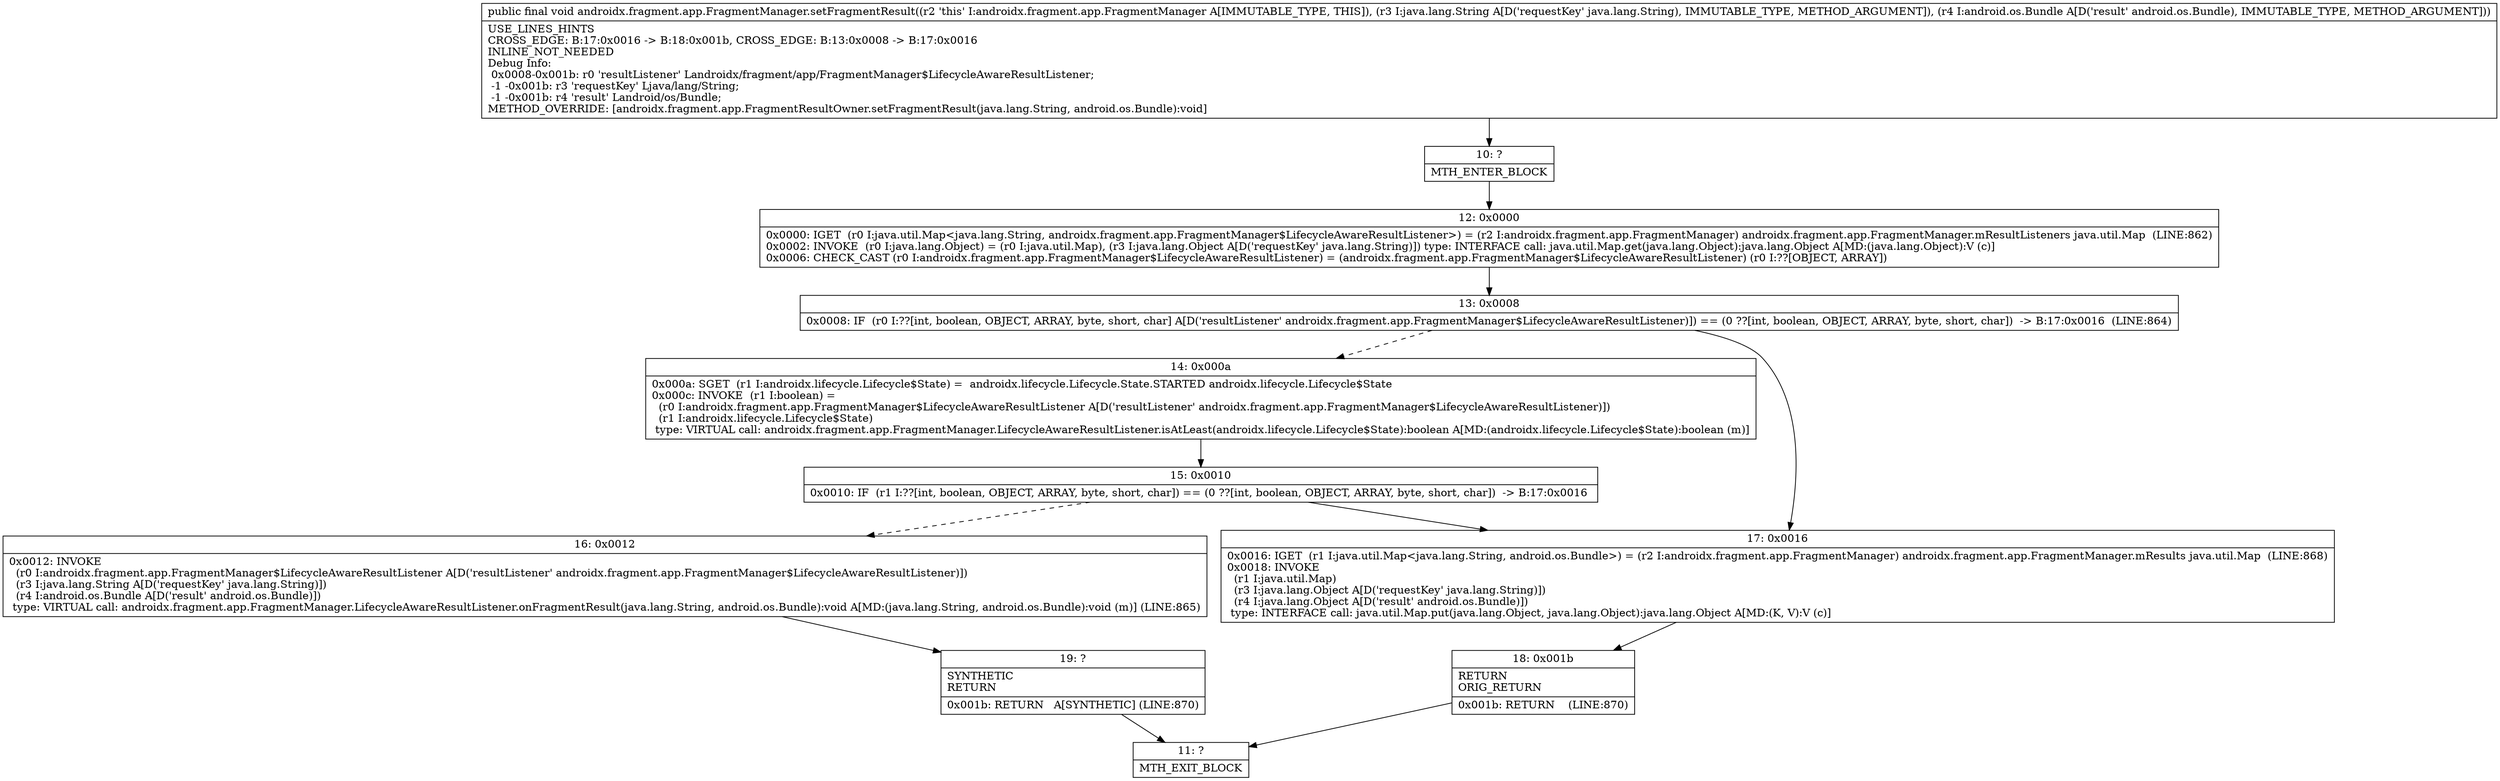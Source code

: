 digraph "CFG forandroidx.fragment.app.FragmentManager.setFragmentResult(Ljava\/lang\/String;Landroid\/os\/Bundle;)V" {
Node_10 [shape=record,label="{10\:\ ?|MTH_ENTER_BLOCK\l}"];
Node_12 [shape=record,label="{12\:\ 0x0000|0x0000: IGET  (r0 I:java.util.Map\<java.lang.String, androidx.fragment.app.FragmentManager$LifecycleAwareResultListener\>) = (r2 I:androidx.fragment.app.FragmentManager) androidx.fragment.app.FragmentManager.mResultListeners java.util.Map  (LINE:862)\l0x0002: INVOKE  (r0 I:java.lang.Object) = (r0 I:java.util.Map), (r3 I:java.lang.Object A[D('requestKey' java.lang.String)]) type: INTERFACE call: java.util.Map.get(java.lang.Object):java.lang.Object A[MD:(java.lang.Object):V (c)]\l0x0006: CHECK_CAST (r0 I:androidx.fragment.app.FragmentManager$LifecycleAwareResultListener) = (androidx.fragment.app.FragmentManager$LifecycleAwareResultListener) (r0 I:??[OBJECT, ARRAY]) \l}"];
Node_13 [shape=record,label="{13\:\ 0x0008|0x0008: IF  (r0 I:??[int, boolean, OBJECT, ARRAY, byte, short, char] A[D('resultListener' androidx.fragment.app.FragmentManager$LifecycleAwareResultListener)]) == (0 ??[int, boolean, OBJECT, ARRAY, byte, short, char])  \-\> B:17:0x0016  (LINE:864)\l}"];
Node_14 [shape=record,label="{14\:\ 0x000a|0x000a: SGET  (r1 I:androidx.lifecycle.Lifecycle$State) =  androidx.lifecycle.Lifecycle.State.STARTED androidx.lifecycle.Lifecycle$State \l0x000c: INVOKE  (r1 I:boolean) = \l  (r0 I:androidx.fragment.app.FragmentManager$LifecycleAwareResultListener A[D('resultListener' androidx.fragment.app.FragmentManager$LifecycleAwareResultListener)])\l  (r1 I:androidx.lifecycle.Lifecycle$State)\l type: VIRTUAL call: androidx.fragment.app.FragmentManager.LifecycleAwareResultListener.isAtLeast(androidx.lifecycle.Lifecycle$State):boolean A[MD:(androidx.lifecycle.Lifecycle$State):boolean (m)]\l}"];
Node_15 [shape=record,label="{15\:\ 0x0010|0x0010: IF  (r1 I:??[int, boolean, OBJECT, ARRAY, byte, short, char]) == (0 ??[int, boolean, OBJECT, ARRAY, byte, short, char])  \-\> B:17:0x0016 \l}"];
Node_16 [shape=record,label="{16\:\ 0x0012|0x0012: INVOKE  \l  (r0 I:androidx.fragment.app.FragmentManager$LifecycleAwareResultListener A[D('resultListener' androidx.fragment.app.FragmentManager$LifecycleAwareResultListener)])\l  (r3 I:java.lang.String A[D('requestKey' java.lang.String)])\l  (r4 I:android.os.Bundle A[D('result' android.os.Bundle)])\l type: VIRTUAL call: androidx.fragment.app.FragmentManager.LifecycleAwareResultListener.onFragmentResult(java.lang.String, android.os.Bundle):void A[MD:(java.lang.String, android.os.Bundle):void (m)] (LINE:865)\l}"];
Node_19 [shape=record,label="{19\:\ ?|SYNTHETIC\lRETURN\l|0x001b: RETURN   A[SYNTHETIC] (LINE:870)\l}"];
Node_11 [shape=record,label="{11\:\ ?|MTH_EXIT_BLOCK\l}"];
Node_17 [shape=record,label="{17\:\ 0x0016|0x0016: IGET  (r1 I:java.util.Map\<java.lang.String, android.os.Bundle\>) = (r2 I:androidx.fragment.app.FragmentManager) androidx.fragment.app.FragmentManager.mResults java.util.Map  (LINE:868)\l0x0018: INVOKE  \l  (r1 I:java.util.Map)\l  (r3 I:java.lang.Object A[D('requestKey' java.lang.String)])\l  (r4 I:java.lang.Object A[D('result' android.os.Bundle)])\l type: INTERFACE call: java.util.Map.put(java.lang.Object, java.lang.Object):java.lang.Object A[MD:(K, V):V (c)]\l}"];
Node_18 [shape=record,label="{18\:\ 0x001b|RETURN\lORIG_RETURN\l|0x001b: RETURN    (LINE:870)\l}"];
MethodNode[shape=record,label="{public final void androidx.fragment.app.FragmentManager.setFragmentResult((r2 'this' I:androidx.fragment.app.FragmentManager A[IMMUTABLE_TYPE, THIS]), (r3 I:java.lang.String A[D('requestKey' java.lang.String), IMMUTABLE_TYPE, METHOD_ARGUMENT]), (r4 I:android.os.Bundle A[D('result' android.os.Bundle), IMMUTABLE_TYPE, METHOD_ARGUMENT]))  | USE_LINES_HINTS\lCROSS_EDGE: B:17:0x0016 \-\> B:18:0x001b, CROSS_EDGE: B:13:0x0008 \-\> B:17:0x0016\lINLINE_NOT_NEEDED\lDebug Info:\l  0x0008\-0x001b: r0 'resultListener' Landroidx\/fragment\/app\/FragmentManager$LifecycleAwareResultListener;\l  \-1 \-0x001b: r3 'requestKey' Ljava\/lang\/String;\l  \-1 \-0x001b: r4 'result' Landroid\/os\/Bundle;\lMETHOD_OVERRIDE: [androidx.fragment.app.FragmentResultOwner.setFragmentResult(java.lang.String, android.os.Bundle):void]\l}"];
MethodNode -> Node_10;Node_10 -> Node_12;
Node_12 -> Node_13;
Node_13 -> Node_14[style=dashed];
Node_13 -> Node_17;
Node_14 -> Node_15;
Node_15 -> Node_16[style=dashed];
Node_15 -> Node_17;
Node_16 -> Node_19;
Node_19 -> Node_11;
Node_17 -> Node_18;
Node_18 -> Node_11;
}


